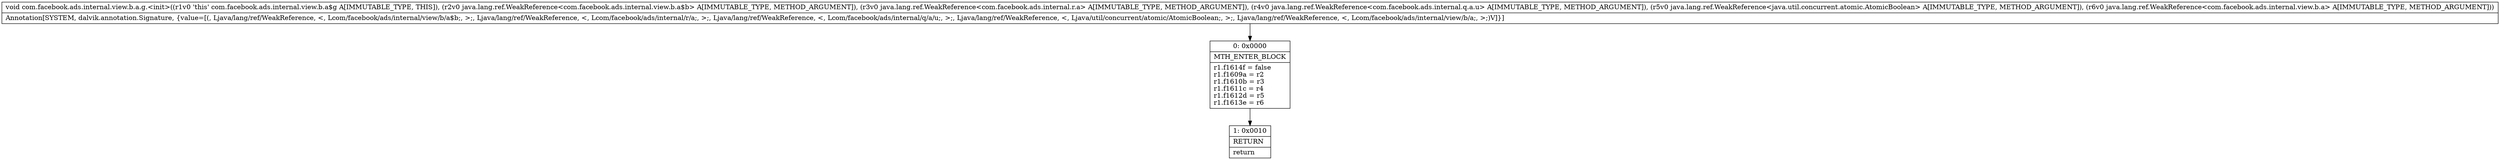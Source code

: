 digraph "CFG forcom.facebook.ads.internal.view.b.a.g.\<init\>(Ljava\/lang\/ref\/WeakReference;Ljava\/lang\/ref\/WeakReference;Ljava\/lang\/ref\/WeakReference;Ljava\/lang\/ref\/WeakReference;Ljava\/lang\/ref\/WeakReference;)V" {
Node_0 [shape=record,label="{0\:\ 0x0000|MTH_ENTER_BLOCK\l|r1.f1614f = false\lr1.f1609a = r2\lr1.f1610b = r3\lr1.f1611c = r4\lr1.f1612d = r5\lr1.f1613e = r6\l}"];
Node_1 [shape=record,label="{1\:\ 0x0010|RETURN\l|return\l}"];
MethodNode[shape=record,label="{void com.facebook.ads.internal.view.b.a.g.\<init\>((r1v0 'this' com.facebook.ads.internal.view.b.a$g A[IMMUTABLE_TYPE, THIS]), (r2v0 java.lang.ref.WeakReference\<com.facebook.ads.internal.view.b.a$b\> A[IMMUTABLE_TYPE, METHOD_ARGUMENT]), (r3v0 java.lang.ref.WeakReference\<com.facebook.ads.internal.r.a\> A[IMMUTABLE_TYPE, METHOD_ARGUMENT]), (r4v0 java.lang.ref.WeakReference\<com.facebook.ads.internal.q.a.u\> A[IMMUTABLE_TYPE, METHOD_ARGUMENT]), (r5v0 java.lang.ref.WeakReference\<java.util.concurrent.atomic.AtomicBoolean\> A[IMMUTABLE_TYPE, METHOD_ARGUMENT]), (r6v0 java.lang.ref.WeakReference\<com.facebook.ads.internal.view.b.a\> A[IMMUTABLE_TYPE, METHOD_ARGUMENT]))  | Annotation[SYSTEM, dalvik.annotation.Signature, \{value=[(, Ljava\/lang\/ref\/WeakReference, \<, Lcom\/facebook\/ads\/internal\/view\/b\/a$b;, \>;, Ljava\/lang\/ref\/WeakReference, \<, Lcom\/facebook\/ads\/internal\/r\/a;, \>;, Ljava\/lang\/ref\/WeakReference, \<, Lcom\/facebook\/ads\/internal\/q\/a\/u;, \>;, Ljava\/lang\/ref\/WeakReference, \<, Ljava\/util\/concurrent\/atomic\/AtomicBoolean;, \>;, Ljava\/lang\/ref\/WeakReference, \<, Lcom\/facebook\/ads\/internal\/view\/b\/a;, \>;)V]\}]\l}"];
MethodNode -> Node_0;
Node_0 -> Node_1;
}

